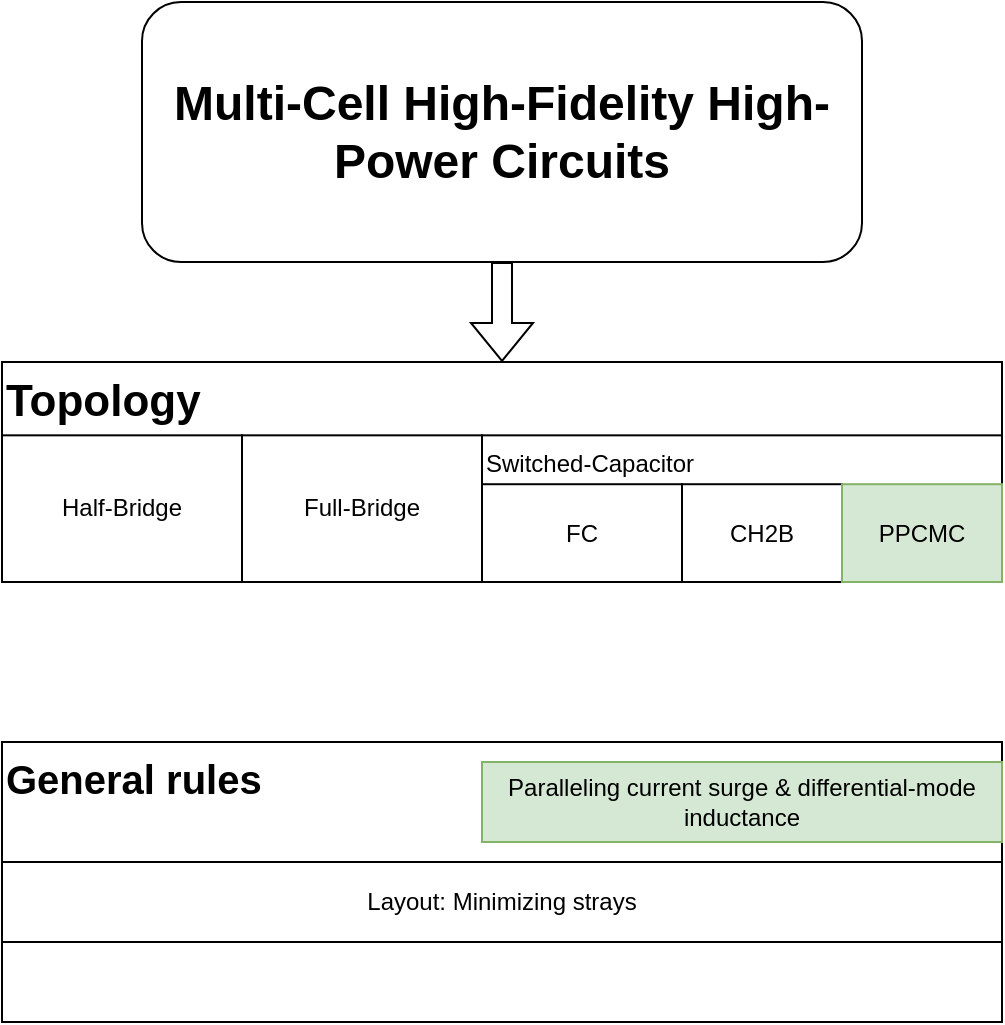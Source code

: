 <mxfile version="24.0.9" type="github">
  <diagram id="C2fSY1v2SiZeoUbDoYyL" name="Page-1">
    <mxGraphModel dx="1434" dy="792" grid="1" gridSize="10" guides="1" tooltips="1" connect="1" arrows="1" fold="1" page="1" pageScale="1" pageWidth="1169" pageHeight="827" math="0" shadow="0">
      <root>
        <mxCell id="0" />
        <mxCell id="1" parent="0" />
        <mxCell id="amalOigmN-ex_Px7Ythu-1" value="&lt;h1&gt;Multi-Cell High-Fidelity High-Power Circuits&lt;/h1&gt;" style="rounded=1;whiteSpace=wrap;html=1;" vertex="1" parent="1">
          <mxGeometry x="170" y="10" width="360" height="130" as="geometry" />
        </mxCell>
        <mxCell id="amalOigmN-ex_Px7Ythu-3" value="" style="shape=flexArrow;endArrow=classic;html=1;rounded=0;exitX=0.5;exitY=1;exitDx=0;exitDy=0;entryX=0.5;entryY=0;entryDx=0;entryDy=0;" edge="1" parent="1" source="amalOigmN-ex_Px7Ythu-1" target="amalOigmN-ex_Px7Ythu-2">
          <mxGeometry width="50" height="50" relative="1" as="geometry">
            <mxPoint x="340" y="180" as="sourcePoint" />
            <mxPoint x="390" y="130" as="targetPoint" />
          </mxGeometry>
        </mxCell>
        <mxCell id="amalOigmN-ex_Px7Ythu-11" value="" style="group;align=left;" vertex="1" connectable="0" parent="1">
          <mxGeometry x="100" y="190" width="500" height="110" as="geometry" />
        </mxCell>
        <mxCell id="amalOigmN-ex_Px7Ythu-2" value="&lt;font size=&quot;1&quot;&gt;&lt;b style=&quot;font-size: 22px;&quot;&gt;Topology&lt;/b&gt;&lt;/font&gt;" style="rounded=0;whiteSpace=wrap;html=1;align=left;verticalAlign=top;" vertex="1" parent="amalOigmN-ex_Px7Ythu-11">
          <mxGeometry width="500" height="110" as="geometry" />
        </mxCell>
        <mxCell id="amalOigmN-ex_Px7Ythu-4" value="Half-Bridge" style="rounded=0;whiteSpace=wrap;html=1;" vertex="1" parent="amalOigmN-ex_Px7Ythu-11">
          <mxGeometry y="36.667" width="120" height="73.333" as="geometry" />
        </mxCell>
        <mxCell id="amalOigmN-ex_Px7Ythu-5" value="&lt;div&gt;Full-Bridge&lt;/div&gt;" style="rounded=0;whiteSpace=wrap;html=1;" vertex="1" parent="amalOigmN-ex_Px7Ythu-11">
          <mxGeometry x="120" y="36.667" width="120" height="73.333" as="geometry" />
        </mxCell>
        <mxCell id="amalOigmN-ex_Px7Ythu-6" value="Switched-Capacitor" style="rounded=0;whiteSpace=wrap;html=1;verticalAlign=top;align=left;" vertex="1" parent="amalOigmN-ex_Px7Ythu-11">
          <mxGeometry x="240" y="36.67" width="260" height="73.33" as="geometry" />
        </mxCell>
        <mxCell id="amalOigmN-ex_Px7Ythu-7" value="FC" style="rounded=0;whiteSpace=wrap;html=1;" vertex="1" parent="amalOigmN-ex_Px7Ythu-11">
          <mxGeometry x="240" y="61.111" width="100" height="48.889" as="geometry" />
        </mxCell>
        <mxCell id="amalOigmN-ex_Px7Ythu-8" value="&lt;div&gt;CH2B&lt;br&gt;&lt;/div&gt;" style="rounded=0;whiteSpace=wrap;html=1;" vertex="1" parent="amalOigmN-ex_Px7Ythu-11">
          <mxGeometry x="340" y="61.111" width="80" height="48.889" as="geometry" />
        </mxCell>
        <mxCell id="amalOigmN-ex_Px7Ythu-9" value="&lt;div&gt;PPCMC&lt;br&gt;&lt;/div&gt;" style="rounded=0;whiteSpace=wrap;html=1;fillColor=#d5e8d4;strokeColor=#82b366;" vertex="1" parent="amalOigmN-ex_Px7Ythu-11">
          <mxGeometry x="420" y="61.111" width="80" height="48.889" as="geometry" />
        </mxCell>
        <mxCell id="amalOigmN-ex_Px7Ythu-23" value="" style="group" vertex="1" connectable="0" parent="1">
          <mxGeometry x="100" y="380" width="500" height="140" as="geometry" />
        </mxCell>
        <mxCell id="amalOigmN-ex_Px7Ythu-19" value="&lt;div&gt;&lt;b&gt;&lt;font style=&quot;font-size: 20px;&quot;&gt;General rules&lt;/font&gt;&lt;/b&gt;&lt;br&gt;&lt;/div&gt;" style="rounded=0;whiteSpace=wrap;html=1;align=left;verticalAlign=top;" vertex="1" parent="amalOigmN-ex_Px7Ythu-23">
          <mxGeometry width="500" height="140" as="geometry" />
        </mxCell>
        <mxCell id="amalOigmN-ex_Px7Ythu-21" value="Paralleling current surge &amp;amp; differential-mode inductance" style="rounded=0;whiteSpace=wrap;html=1;fillColor=#d5e8d4;strokeColor=#82b366;" vertex="1" parent="amalOigmN-ex_Px7Ythu-23">
          <mxGeometry x="240" y="10" width="260" height="40" as="geometry" />
        </mxCell>
        <mxCell id="amalOigmN-ex_Px7Ythu-22" value="Layout: Minimizing strays" style="rounded=0;whiteSpace=wrap;html=1;" vertex="1" parent="amalOigmN-ex_Px7Ythu-23">
          <mxGeometry y="60" width="500" height="40" as="geometry" />
        </mxCell>
      </root>
    </mxGraphModel>
  </diagram>
</mxfile>
